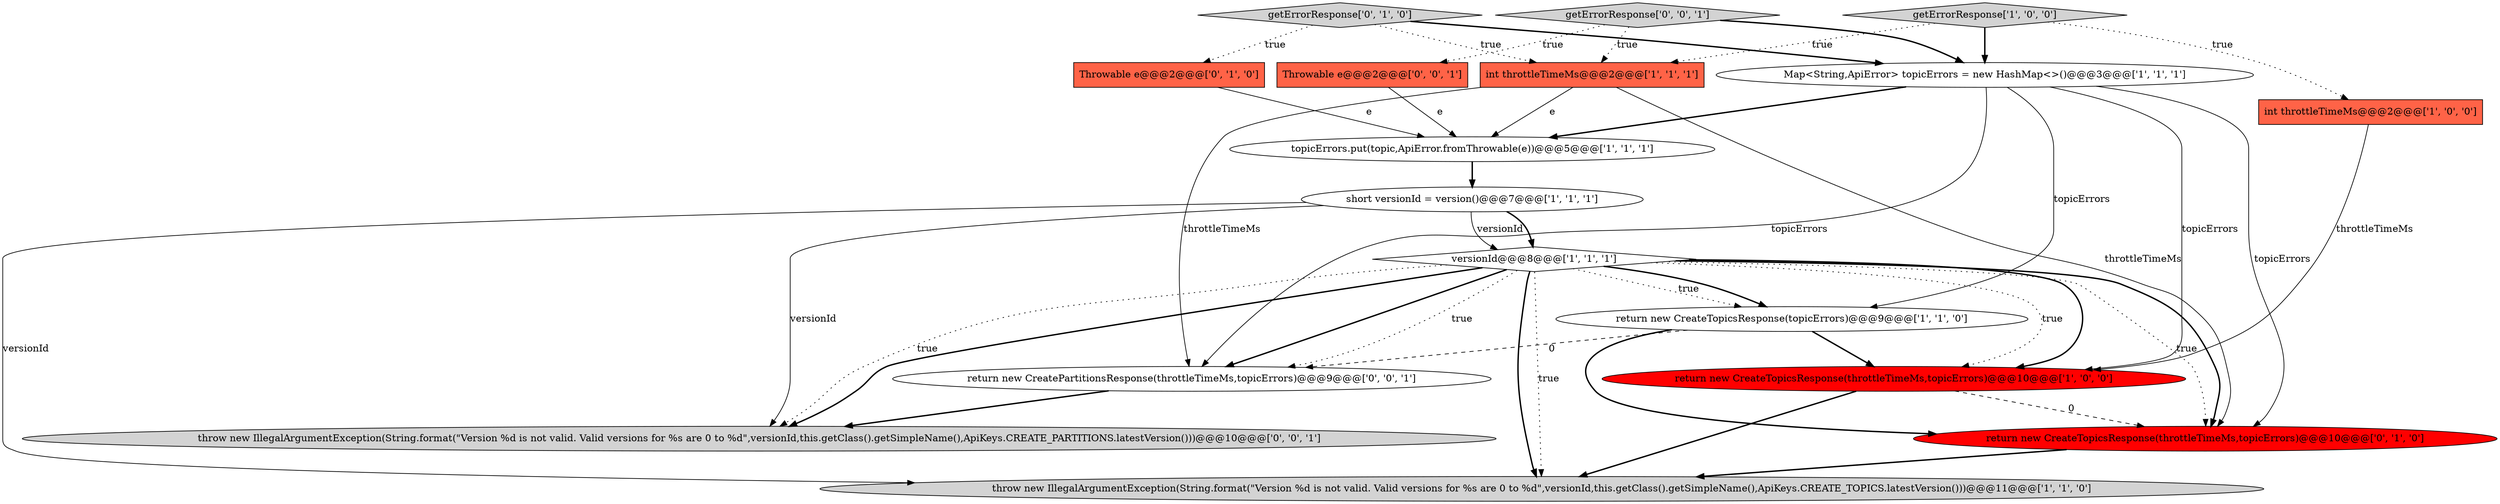 digraph {
0 [style = filled, label = "return new CreateTopicsResponse(topicErrors)@@@9@@@['1', '1', '0']", fillcolor = white, shape = ellipse image = "AAA0AAABBB1BBB"];
15 [style = filled, label = "Throwable e@@@2@@@['0', '0', '1']", fillcolor = tomato, shape = box image = "AAA0AAABBB3BBB"];
6 [style = filled, label = "Map<String,ApiError> topicErrors = new HashMap<>()@@@3@@@['1', '1', '1']", fillcolor = white, shape = ellipse image = "AAA0AAABBB1BBB"];
5 [style = filled, label = "getErrorResponse['1', '0', '0']", fillcolor = lightgray, shape = diamond image = "AAA0AAABBB1BBB"];
9 [style = filled, label = "versionId@@@8@@@['1', '1', '1']", fillcolor = white, shape = diamond image = "AAA0AAABBB1BBB"];
2 [style = filled, label = "return new CreateTopicsResponse(throttleTimeMs,topicErrors)@@@10@@@['1', '0', '0']", fillcolor = red, shape = ellipse image = "AAA1AAABBB1BBB"];
10 [style = filled, label = "return new CreateTopicsResponse(throttleTimeMs,topicErrors)@@@10@@@['0', '1', '0']", fillcolor = red, shape = ellipse image = "AAA1AAABBB2BBB"];
7 [style = filled, label = "int throttleTimeMs@@@2@@@['1', '1', '1']", fillcolor = tomato, shape = box image = "AAA0AAABBB1BBB"];
14 [style = filled, label = "throw new IllegalArgumentException(String.format(\"Version %d is not valid. Valid versions for %s are 0 to %d\",versionId,this.getClass().getSimpleName(),ApiKeys.CREATE_PARTITIONS.latestVersion()))@@@10@@@['0', '0', '1']", fillcolor = lightgray, shape = ellipse image = "AAA0AAABBB3BBB"];
3 [style = filled, label = "int throttleTimeMs@@@2@@@['1', '0', '0']", fillcolor = tomato, shape = box image = "AAA0AAABBB1BBB"];
13 [style = filled, label = "return new CreatePartitionsResponse(throttleTimeMs,topicErrors)@@@9@@@['0', '0', '1']", fillcolor = white, shape = ellipse image = "AAA0AAABBB3BBB"];
1 [style = filled, label = "topicErrors.put(topic,ApiError.fromThrowable(e))@@@5@@@['1', '1', '1']", fillcolor = white, shape = ellipse image = "AAA0AAABBB1BBB"];
12 [style = filled, label = "Throwable e@@@2@@@['0', '1', '0']", fillcolor = tomato, shape = box image = "AAA0AAABBB2BBB"];
16 [style = filled, label = "getErrorResponse['0', '0', '1']", fillcolor = lightgray, shape = diamond image = "AAA0AAABBB3BBB"];
8 [style = filled, label = "short versionId = version()@@@7@@@['1', '1', '1']", fillcolor = white, shape = ellipse image = "AAA0AAABBB1BBB"];
11 [style = filled, label = "getErrorResponse['0', '1', '0']", fillcolor = lightgray, shape = diamond image = "AAA0AAABBB2BBB"];
4 [style = filled, label = "throw new IllegalArgumentException(String.format(\"Version %d is not valid. Valid versions for %s are 0 to %d\",versionId,this.getClass().getSimpleName(),ApiKeys.CREATE_TOPICS.latestVersion()))@@@11@@@['1', '1', '0']", fillcolor = lightgray, shape = ellipse image = "AAA0AAABBB1BBB"];
11->7 [style = dotted, label="true"];
6->10 [style = solid, label="topicErrors"];
9->0 [style = dotted, label="true"];
1->8 [style = bold, label=""];
9->0 [style = bold, label=""];
9->2 [style = bold, label=""];
12->1 [style = solid, label="e"];
16->6 [style = bold, label=""];
9->4 [style = bold, label=""];
11->6 [style = bold, label=""];
0->2 [style = bold, label=""];
6->0 [style = solid, label="topicErrors"];
11->12 [style = dotted, label="true"];
16->15 [style = dotted, label="true"];
9->10 [style = bold, label=""];
5->3 [style = dotted, label="true"];
6->2 [style = solid, label="topicErrors"];
7->13 [style = solid, label="throttleTimeMs"];
2->4 [style = bold, label=""];
9->14 [style = dotted, label="true"];
2->10 [style = dashed, label="0"];
8->9 [style = solid, label="versionId"];
6->1 [style = bold, label=""];
16->7 [style = dotted, label="true"];
0->10 [style = bold, label=""];
5->6 [style = bold, label=""];
5->7 [style = dotted, label="true"];
9->2 [style = dotted, label="true"];
9->13 [style = dotted, label="true"];
0->13 [style = dashed, label="0"];
8->9 [style = bold, label=""];
9->14 [style = bold, label=""];
10->4 [style = bold, label=""];
9->4 [style = dotted, label="true"];
7->1 [style = solid, label="e"];
8->14 [style = solid, label="versionId"];
7->10 [style = solid, label="throttleTimeMs"];
9->10 [style = dotted, label="true"];
15->1 [style = solid, label="e"];
6->13 [style = solid, label="topicErrors"];
13->14 [style = bold, label=""];
8->4 [style = solid, label="versionId"];
3->2 [style = solid, label="throttleTimeMs"];
9->13 [style = bold, label=""];
}
